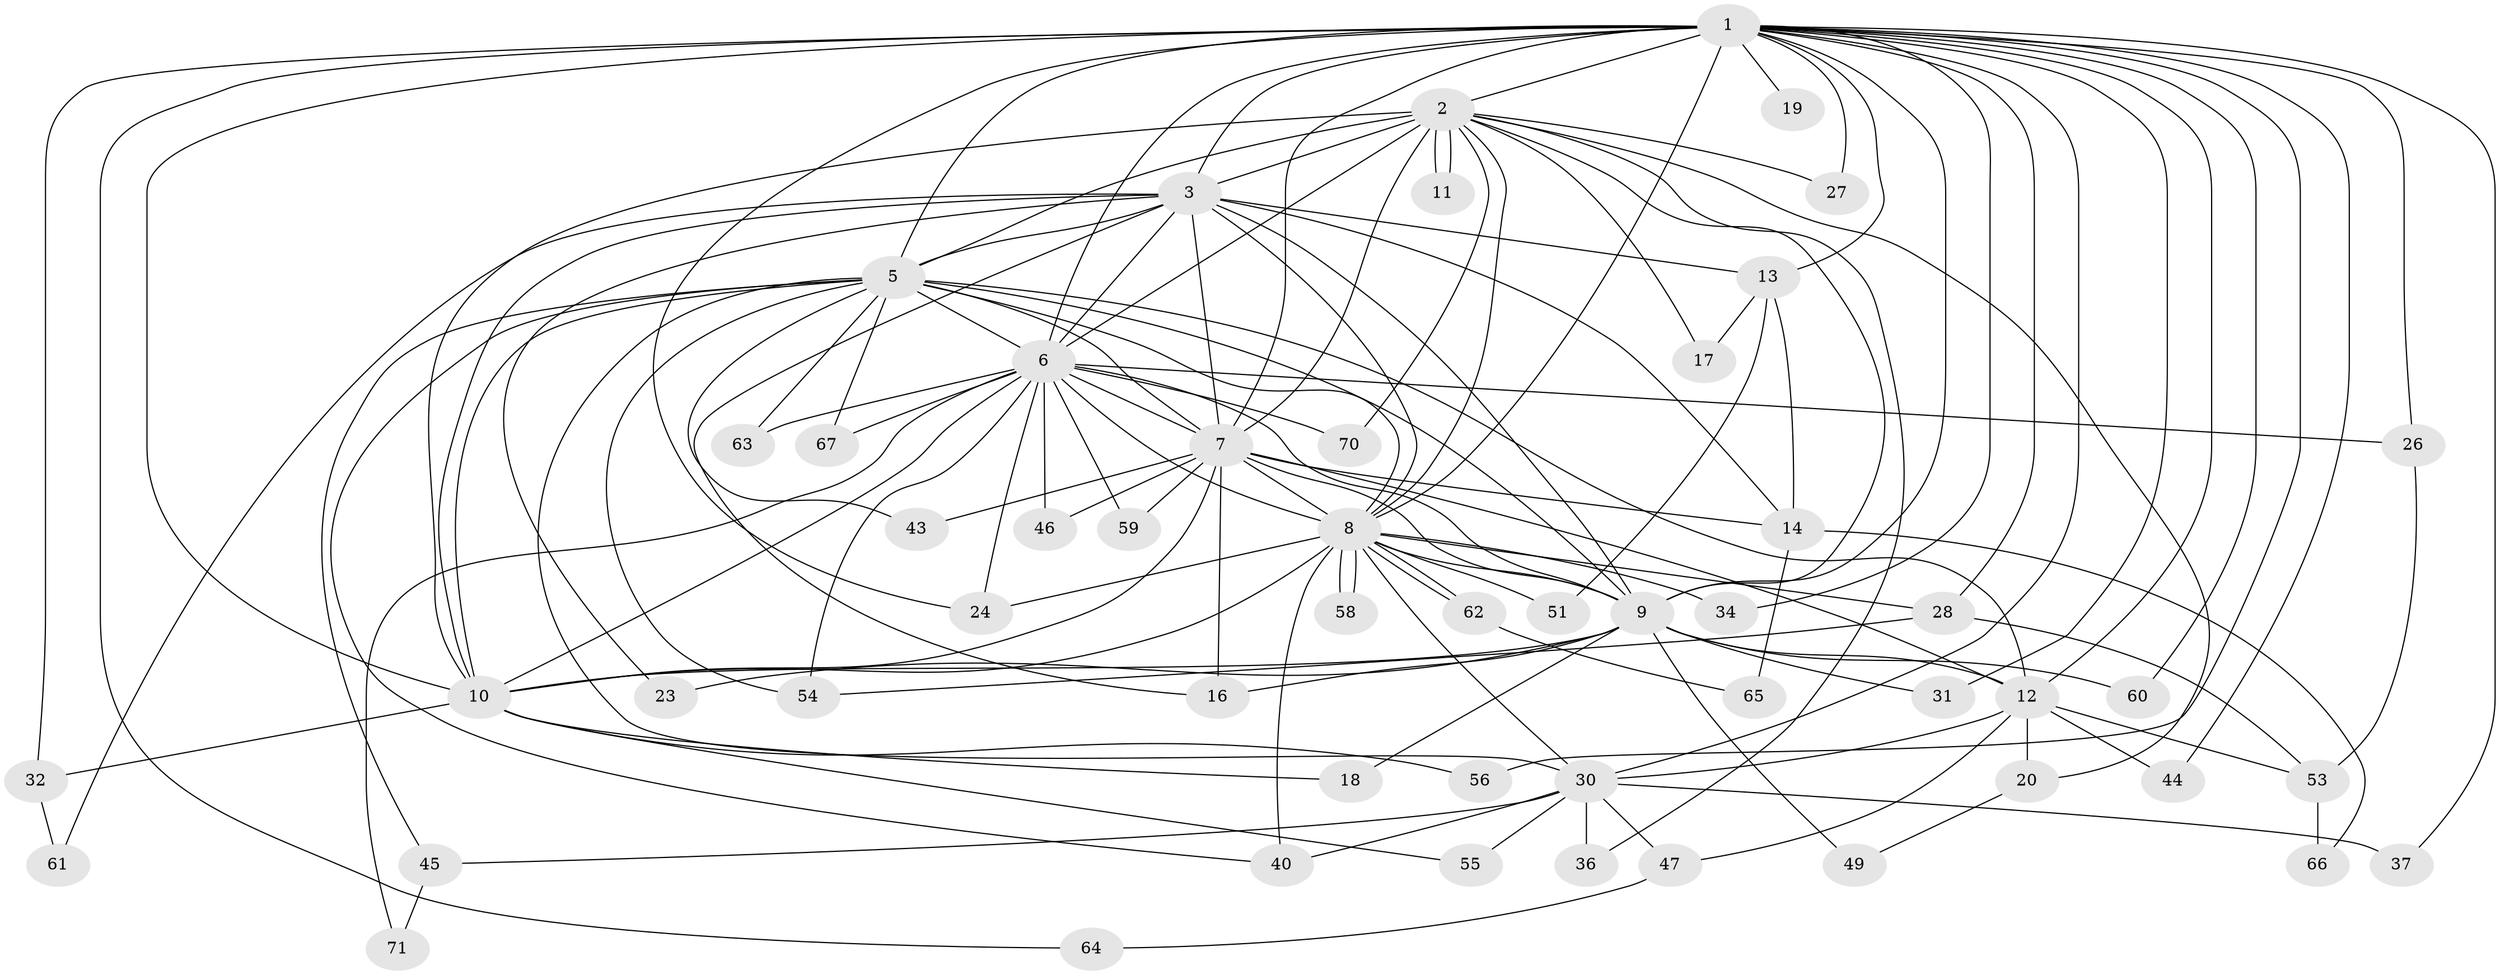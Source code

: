 // Generated by graph-tools (version 1.1) at 2025/51/02/27/25 19:51:44]
// undirected, 53 vertices, 133 edges
graph export_dot {
graph [start="1"]
  node [color=gray90,style=filled];
  1 [super="+4"];
  2 [super="+21"];
  3 [super="+29"];
  5 [super="+42"];
  6 [super="+57"];
  7 [super="+33"];
  8 [super="+72"];
  9 [super="+22"];
  10;
  11;
  12 [super="+15"];
  13 [super="+35"];
  14 [super="+25"];
  16;
  17;
  18;
  19;
  20;
  23;
  24 [super="+41"];
  26;
  27;
  28 [super="+52"];
  30 [super="+38"];
  31;
  32 [super="+39"];
  34;
  36;
  37 [super="+48"];
  40 [super="+50"];
  43;
  44;
  45;
  46;
  47;
  49;
  51;
  53 [super="+68"];
  54 [super="+69"];
  55;
  56;
  58;
  59;
  60;
  61;
  62;
  63;
  64;
  65;
  66;
  67;
  70;
  71;
  1 -- 2 [weight=2];
  1 -- 3 [weight=2];
  1 -- 5 [weight=2];
  1 -- 6 [weight=2];
  1 -- 7 [weight=2];
  1 -- 8 [weight=2];
  1 -- 9 [weight=2];
  1 -- 10 [weight=2];
  1 -- 26;
  1 -- 28 [weight=2];
  1 -- 31;
  1 -- 34;
  1 -- 44;
  1 -- 60;
  1 -- 64;
  1 -- 12;
  1 -- 13;
  1 -- 19;
  1 -- 27;
  1 -- 30;
  1 -- 32 [weight=2];
  1 -- 37;
  1 -- 56;
  1 -- 24;
  2 -- 3 [weight=2];
  2 -- 5 [weight=2];
  2 -- 6 [weight=2];
  2 -- 7;
  2 -- 8;
  2 -- 9;
  2 -- 10;
  2 -- 11;
  2 -- 11;
  2 -- 17;
  2 -- 20;
  2 -- 27;
  2 -- 36;
  2 -- 70;
  3 -- 5 [weight=2];
  3 -- 6;
  3 -- 7;
  3 -- 8;
  3 -- 9;
  3 -- 10;
  3 -- 16;
  3 -- 23;
  3 -- 61;
  3 -- 14;
  3 -- 13;
  5 -- 6;
  5 -- 7;
  5 -- 8;
  5 -- 9;
  5 -- 10;
  5 -- 43;
  5 -- 45;
  5 -- 54;
  5 -- 63;
  5 -- 67;
  5 -- 30;
  5 -- 12;
  5 -- 40;
  6 -- 7;
  6 -- 8;
  6 -- 9;
  6 -- 10;
  6 -- 24;
  6 -- 26;
  6 -- 46;
  6 -- 63;
  6 -- 70;
  6 -- 71;
  6 -- 59;
  6 -- 67;
  6 -- 54;
  7 -- 8;
  7 -- 9;
  7 -- 10;
  7 -- 12;
  7 -- 14;
  7 -- 59;
  7 -- 16;
  7 -- 43;
  7 -- 46;
  8 -- 9;
  8 -- 10;
  8 -- 24;
  8 -- 34;
  8 -- 40;
  8 -- 51;
  8 -- 58;
  8 -- 58;
  8 -- 62;
  8 -- 62;
  8 -- 30;
  8 -- 28;
  9 -- 10;
  9 -- 16;
  9 -- 18;
  9 -- 23;
  9 -- 31;
  9 -- 49;
  9 -- 60;
  9 -- 12;
  10 -- 18;
  10 -- 32;
  10 -- 55;
  10 -- 56;
  12 -- 20;
  12 -- 53;
  12 -- 30;
  12 -- 44;
  12 -- 47;
  13 -- 14;
  13 -- 17;
  13 -- 51;
  14 -- 65;
  14 -- 66;
  20 -- 49;
  26 -- 53;
  28 -- 54;
  28 -- 53;
  30 -- 36;
  30 -- 37 [weight=2];
  30 -- 40;
  30 -- 47;
  30 -- 55;
  30 -- 45;
  32 -- 61;
  45 -- 71;
  47 -- 64;
  53 -- 66;
  62 -- 65;
}
